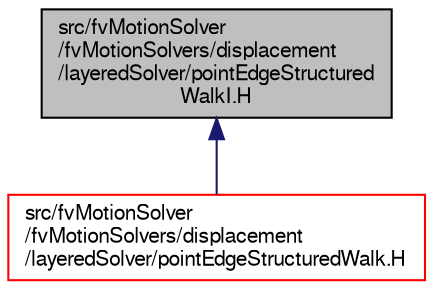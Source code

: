 digraph "src/fvMotionSolver/fvMotionSolvers/displacement/layeredSolver/pointEdgeStructuredWalkI.H"
{
  bgcolor="transparent";
  edge [fontname="FreeSans",fontsize="10",labelfontname="FreeSans",labelfontsize="10"];
  node [fontname="FreeSans",fontsize="10",shape=record];
  Node222 [label="src/fvMotionSolver\l/fvMotionSolvers/displacement\l/layeredSolver/pointEdgeStructured\lWalkI.H",height=0.2,width=0.4,color="black", fillcolor="grey75", style="filled", fontcolor="black"];
  Node222 -> Node223 [dir="back",color="midnightblue",fontsize="10",style="solid",fontname="FreeSans"];
  Node223 [label="src/fvMotionSolver\l/fvMotionSolvers/displacement\l/layeredSolver/pointEdgeStructuredWalk.H",height=0.2,width=0.4,color="red",URL="$a04400.html"];
}
